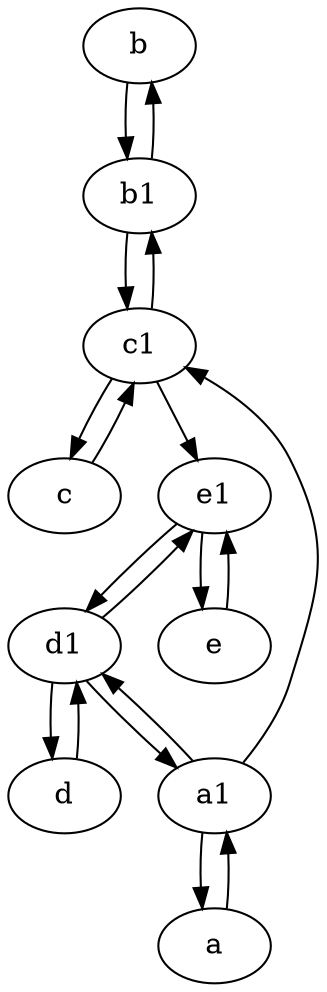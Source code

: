 digraph  {
	b [pos="50,20!"];
	d1 [pos="25,30!"];
	e1 [pos="25,45!"];
	c [pos="20,10!"];
	a [pos="40,10!"];
	c1 [pos="30,15!"];
	b1 [pos="45,20!"];
	e [pos="30,50!"];
	a1 [pos="40,15!"];
	d [pos="20,30!"];
	b1 -> b;
	c -> c1;
	c1 -> b1;
	e1 -> e;
	a1 -> c1;
	e -> e1;
	d1 -> a1;
	d1 -> e1;
	b1 -> c1;
	a1 -> d1;
	c1 -> c;
	b -> b1;
	e1 -> d1;
	a1 -> a;
	d1 -> d;
	d -> d1;
	a -> a1;
	c1 -> e1;

	}